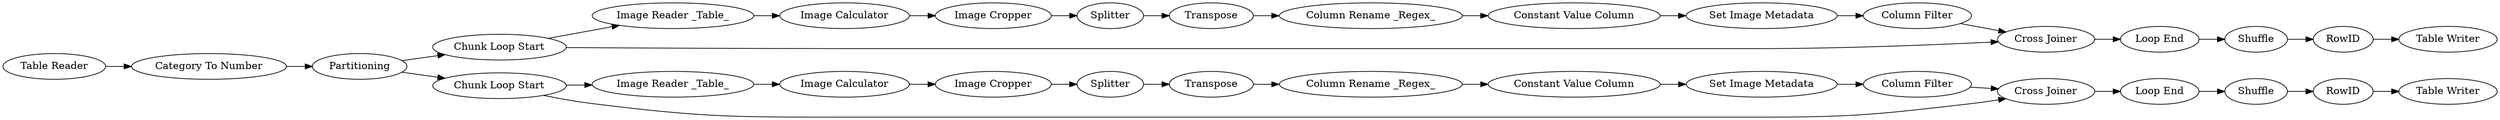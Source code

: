 digraph {
	"4964909885114697616_271" [label="Table Writer"]
	"-7380950861003540663_256" [label="Image Reader _Table_"]
	"-3092126054519477068_260" [label="Chunk Loop Start"]
	"-9173269177575570063_260" [label="Chunk Loop Start"]
	"-3092126054519477068_262" [label=RowID]
	"-3092126054519477068_261" [label="Loop End"]
	"-9173269177575570063_254" [label=Shuffle]
	"4964909885114697616_272" [label="Table Reader"]
	"-7380950861003540663_267" [label="Set Image Metadata"]
	"-7380950861003540663_265" [label=Transpose]
	"-9173269177575570063_262" [label=RowID]
	"-4707148962022467715_270" [label="Constant Value Column"]
	"-4707148962022467715_49" [label="Image Calculator"]
	"-7380950861003540663_242" [label=Splitter]
	"-9173269177575570063_268" [label="Cross Joiner"]
	"-9173269177575570063_261" [label="Loop End"]
	"-4707148962022467715_246" [label="Image Cropper"]
	"-4707148962022467715_265" [label=Transpose]
	"-7380950861003540663_49" [label="Image Calculator"]
	"-7380950861003540663_268" [label="Constant Value Column"]
	"-4707148962022467715_266" [label="Column Rename _Regex_"]
	"-7380950861003540663_266" [label="Column Rename _Regex_"]
	"-4707148962022467715_272" [label="Set Image Metadata"]
	"-4707148962022467715_271" [label="Column Filter"]
	"4964909885114697616_269" [label="Category To Number"]
	"-3092126054519477068_254" [label=Shuffle]
	"-4707148962022467715_256" [label="Image Reader _Table_"]
	"4964909885114697616_243" [label=Partitioning]
	"-4707148962022467715_242" [label=Splitter]
	"-7380950861003540663_269" [label="Column Filter"]
	"4964909885114697616_251" [label="Table Writer"]
	"-3092126054519477068_268" [label="Cross Joiner"]
	"-7380950861003540663_246" [label="Image Cropper"]
	"-7380950861003540663_246" -> "-7380950861003540663_242"
	"-4707148962022467715_272" -> "-4707148962022467715_271"
	"-4707148962022467715_270" -> "-4707148962022467715_272"
	"-4707148962022467715_271" -> "-3092126054519477068_268"
	"-3092126054519477068_254" -> "-3092126054519477068_262"
	"-4707148962022467715_266" -> "-4707148962022467715_270"
	"-7380950861003540663_49" -> "-7380950861003540663_246"
	"-7380950861003540663_267" -> "-7380950861003540663_269"
	"4964909885114697616_243" -> "-3092126054519477068_260"
	"-9173269177575570063_268" -> "-9173269177575570063_261"
	"-7380950861003540663_269" -> "-9173269177575570063_268"
	"-4707148962022467715_256" -> "-4707148962022467715_49"
	"-7380950861003540663_242" -> "-7380950861003540663_265"
	"4964909885114697616_272" -> "4964909885114697616_269"
	"-7380950861003540663_265" -> "-7380950861003540663_266"
	"-3092126054519477068_260" -> "-3092126054519477068_268"
	"-9173269177575570063_262" -> "4964909885114697616_251"
	"-9173269177575570063_260" -> "-9173269177575570063_268"
	"-9173269177575570063_254" -> "-9173269177575570063_262"
	"-3092126054519477068_262" -> "4964909885114697616_271"
	"-9173269177575570063_261" -> "-9173269177575570063_254"
	"-9173269177575570063_260" -> "-7380950861003540663_256"
	"-7380950861003540663_266" -> "-7380950861003540663_268"
	"-3092126054519477068_268" -> "-3092126054519477068_261"
	"-4707148962022467715_49" -> "-4707148962022467715_246"
	"-4707148962022467715_242" -> "-4707148962022467715_265"
	"-4707148962022467715_265" -> "-4707148962022467715_266"
	"-7380950861003540663_268" -> "-7380950861003540663_267"
	"-3092126054519477068_260" -> "-4707148962022467715_256"
	"-7380950861003540663_256" -> "-7380950861003540663_49"
	"4964909885114697616_243" -> "-9173269177575570063_260"
	"4964909885114697616_269" -> "4964909885114697616_243"
	"-4707148962022467715_246" -> "-4707148962022467715_242"
	"-3092126054519477068_261" -> "-3092126054519477068_254"
	rankdir=LR
}
